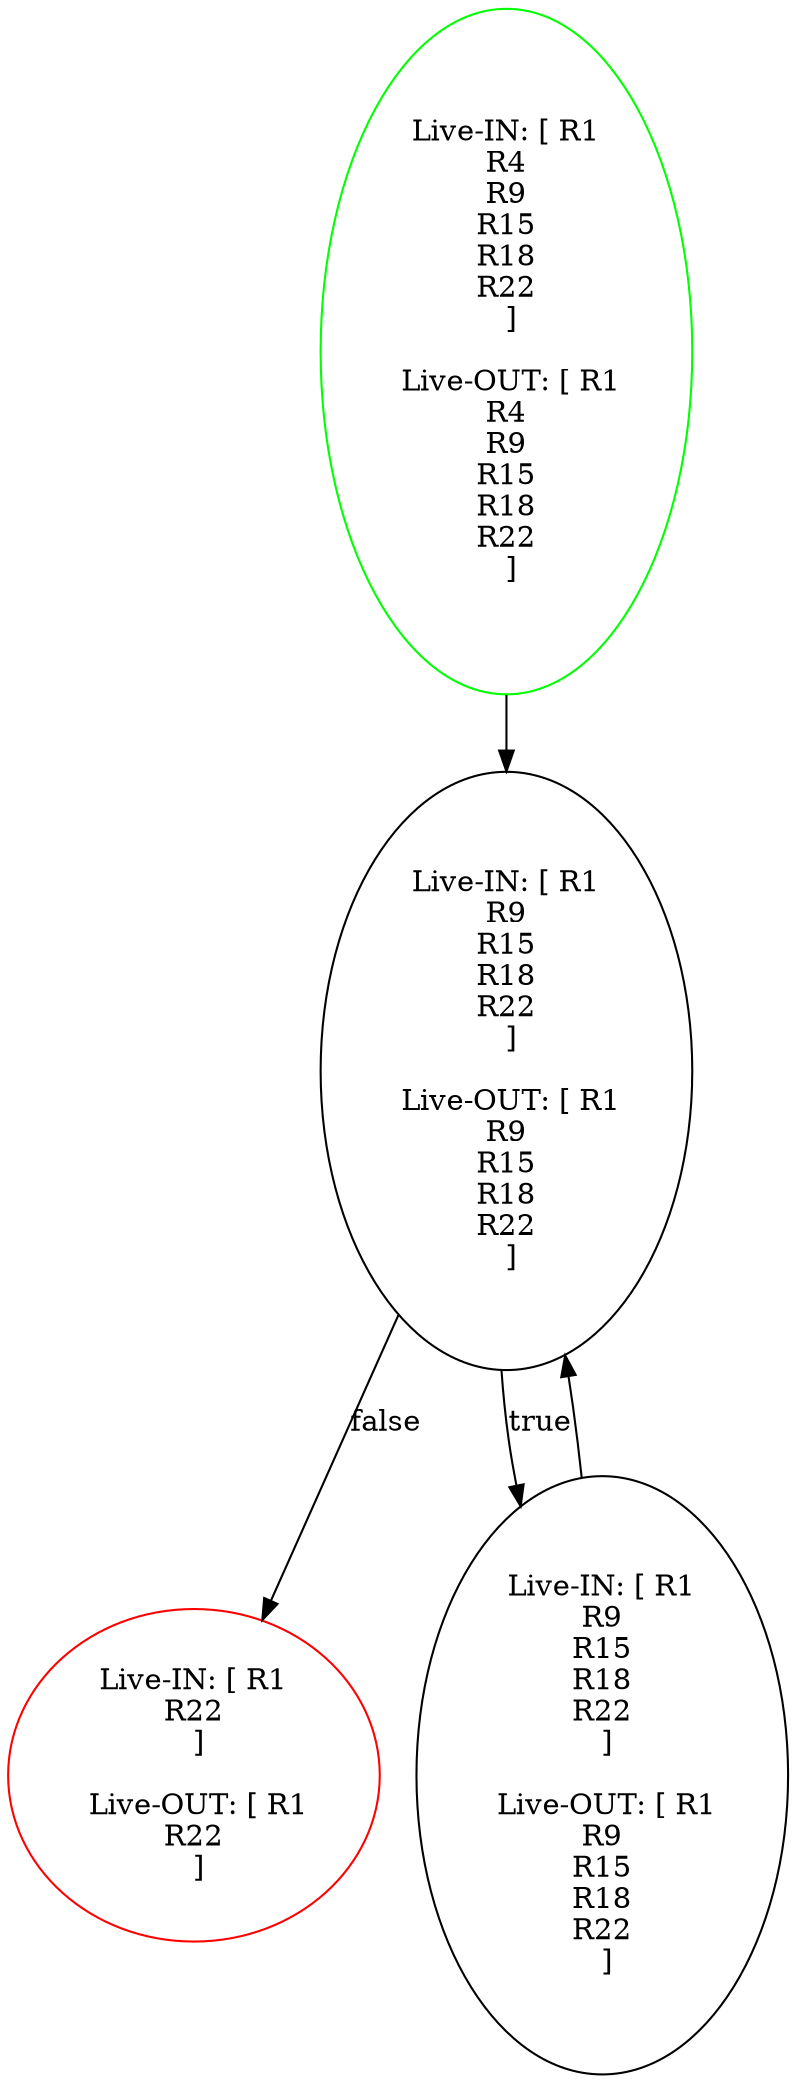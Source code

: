 digraph G {
  // Entry node
  0 [shape=ellipse, color=green];
  // Exit node
  3 [shape=ellipse, color=red];
  0 [label="Live-IN: [ R1\nR4\nR9\nR15\nR18\nR22\n ]
  \n Live-OUT: [ R1\nR4\nR9\nR15\nR18\nR22\n ]"];
  1 [label="Live-IN: [ R1\nR9\nR15\nR18\nR22\n ]
  \n Live-OUT: [ R1\nR9\nR15\nR18\nR22\n ]"];
  2 [label="Live-IN: [ R1\nR9\nR15\nR18\nR22\n ]
  \n Live-OUT: [ R1\nR9\nR15\nR18\nR22\n ]"];
  3 [label="Live-IN: [ R1\nR22\n ]
  \n Live-OUT: [ R1\nR22\n ]"];
0 -> 1;
1 -> 2 [label="true"];
1 -> 3 [label="false"];2 -> 1;
}

